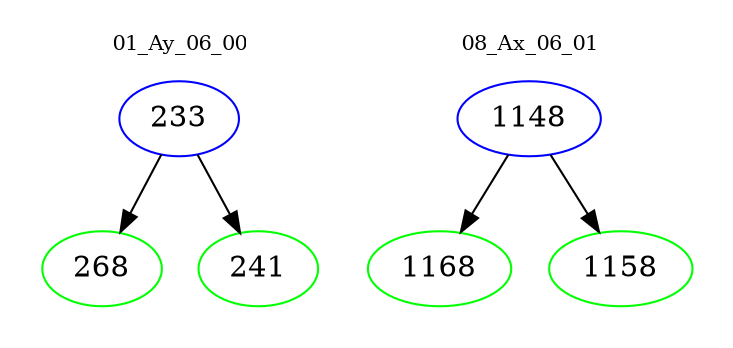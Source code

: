 digraph{
subgraph cluster_0 {
color = white
label = "01_Ay_06_00";
fontsize=10;
T0_233 [label="233", color="blue"]
T0_233 -> T0_268 [color="black"]
T0_268 [label="268", color="green"]
T0_233 -> T0_241 [color="black"]
T0_241 [label="241", color="green"]
}
subgraph cluster_1 {
color = white
label = "08_Ax_06_01";
fontsize=10;
T1_1148 [label="1148", color="blue"]
T1_1148 -> T1_1168 [color="black"]
T1_1168 [label="1168", color="green"]
T1_1148 -> T1_1158 [color="black"]
T1_1158 [label="1158", color="green"]
}
}
